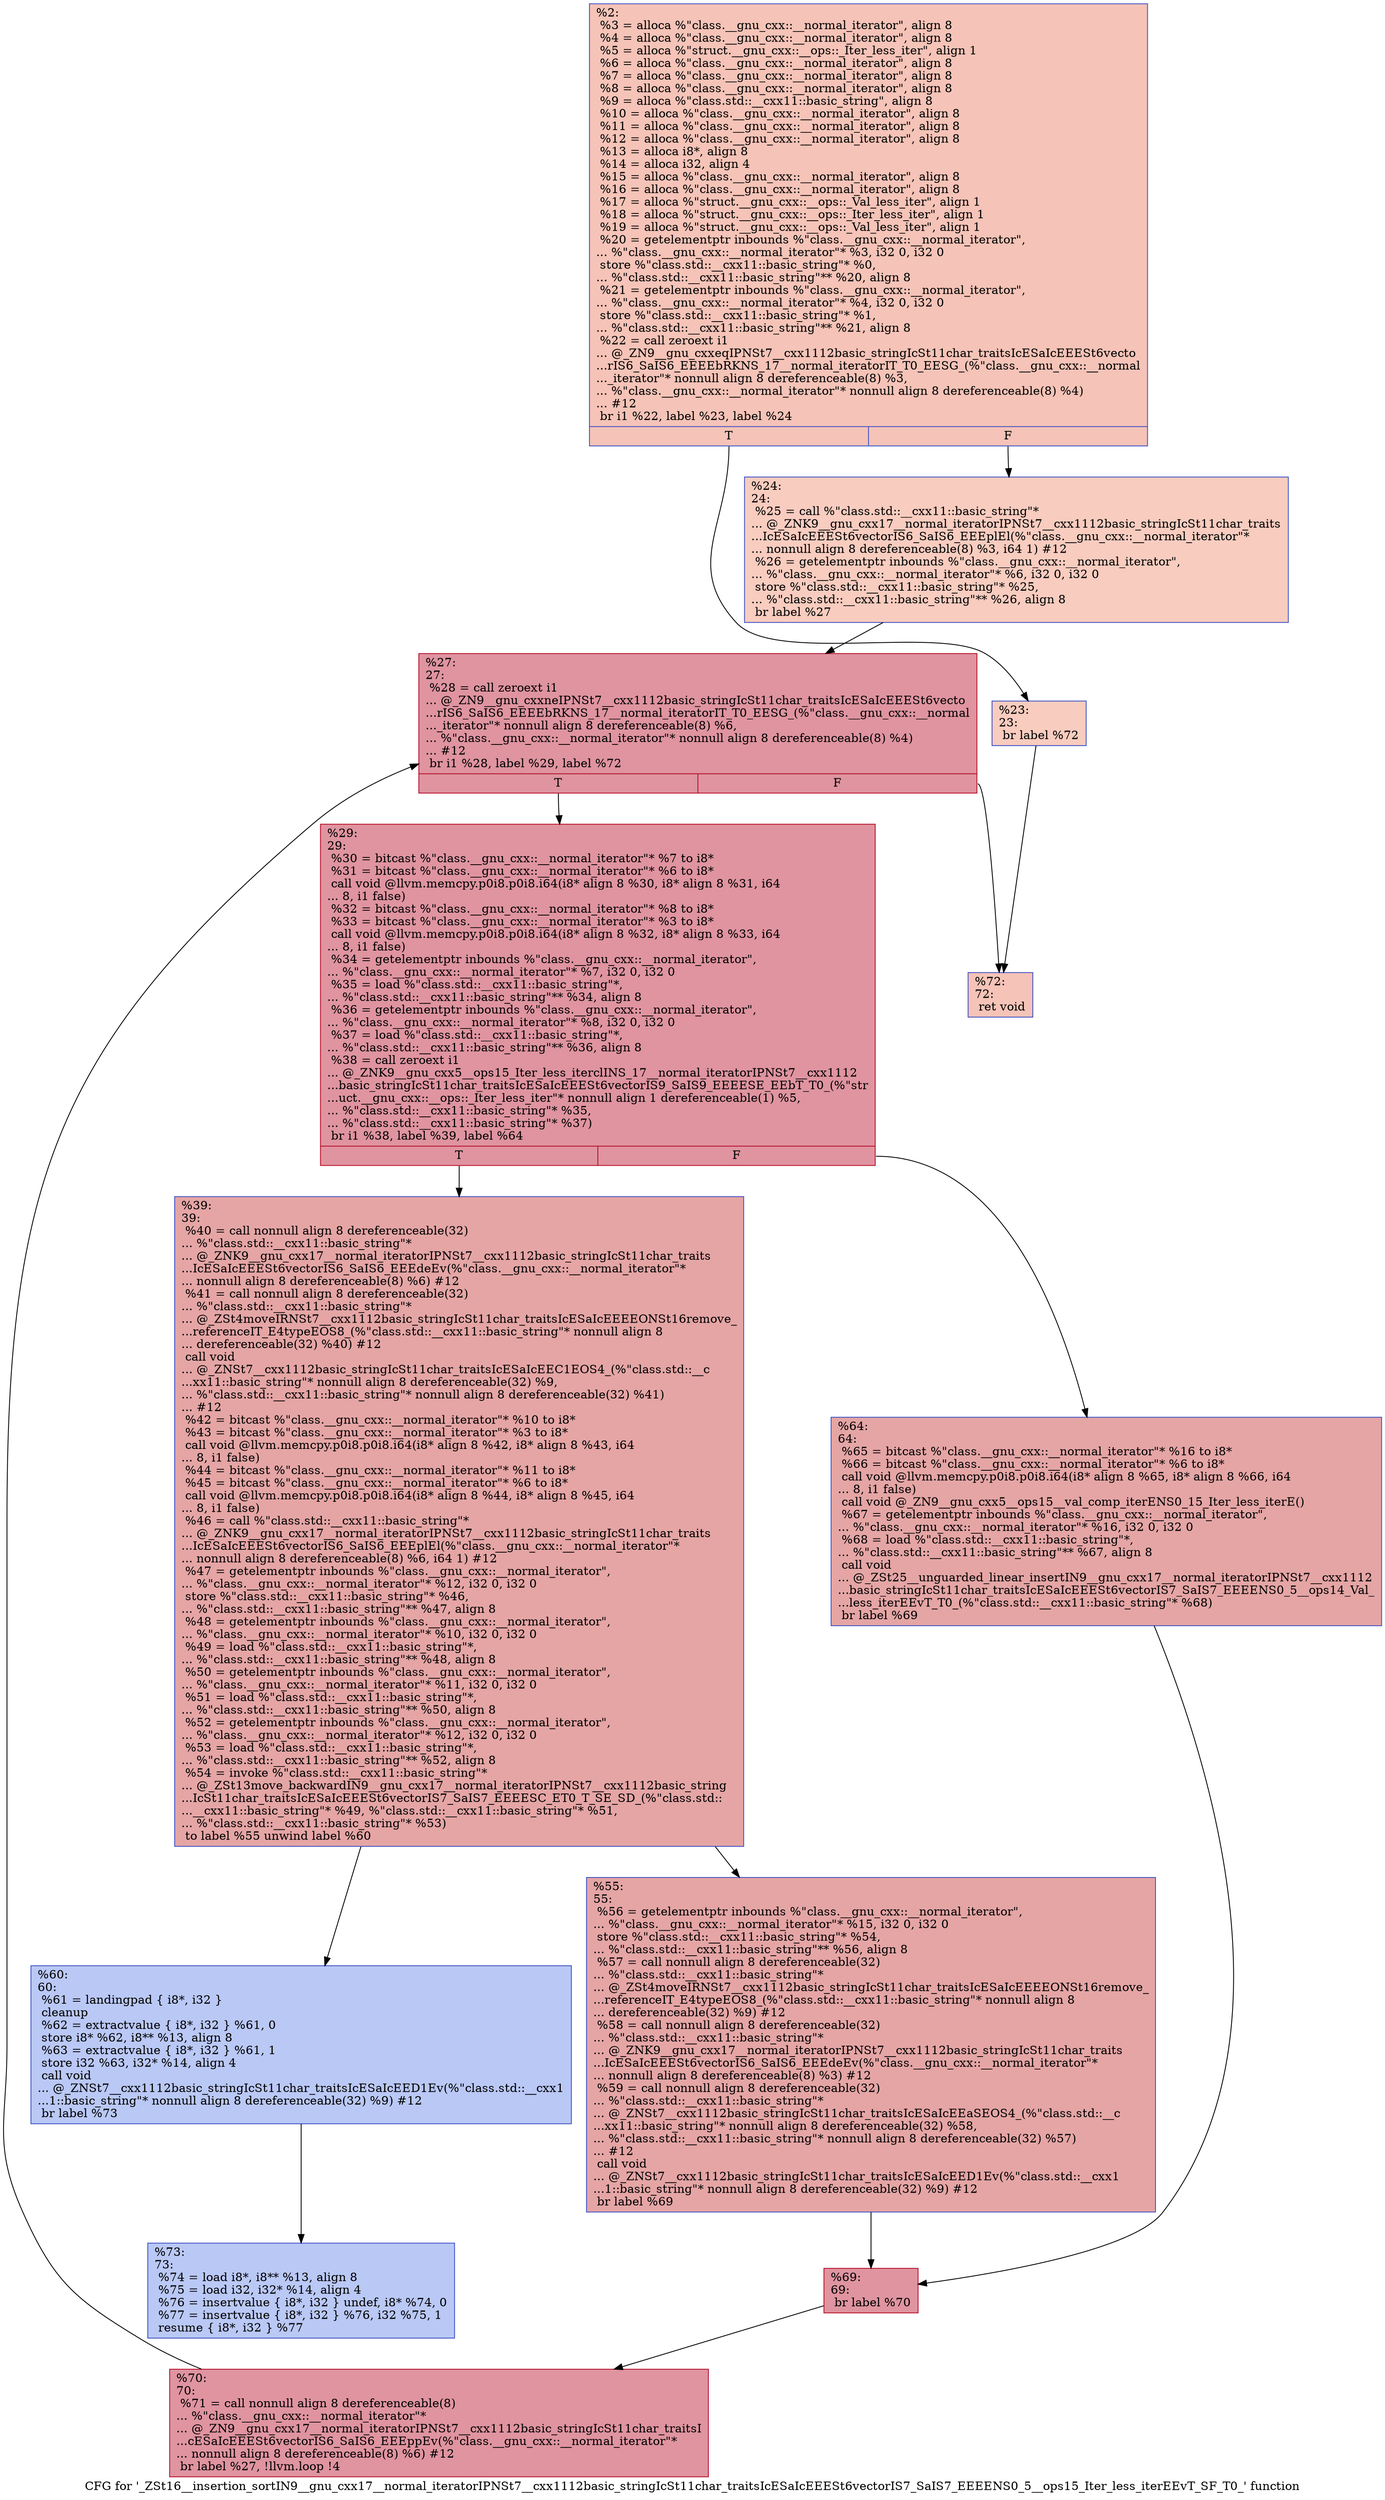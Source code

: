 digraph "CFG for '_ZSt16__insertion_sortIN9__gnu_cxx17__normal_iteratorIPNSt7__cxx1112basic_stringIcSt11char_traitsIcESaIcEEESt6vectorIS7_SaIS7_EEEENS0_5__ops15_Iter_less_iterEEvT_SF_T0_' function" {
	label="CFG for '_ZSt16__insertion_sortIN9__gnu_cxx17__normal_iteratorIPNSt7__cxx1112basic_stringIcSt11char_traitsIcESaIcEEESt6vectorIS7_SaIS7_EEEENS0_5__ops15_Iter_less_iterEEvT_SF_T0_' function";

	Node0x559261147aa0 [shape=record,color="#3d50c3ff", style=filled, fillcolor="#e8765c70",label="{%2:\l  %3 = alloca %\"class.__gnu_cxx::__normal_iterator\", align 8\l  %4 = alloca %\"class.__gnu_cxx::__normal_iterator\", align 8\l  %5 = alloca %\"struct.__gnu_cxx::__ops::_Iter_less_iter\", align 1\l  %6 = alloca %\"class.__gnu_cxx::__normal_iterator\", align 8\l  %7 = alloca %\"class.__gnu_cxx::__normal_iterator\", align 8\l  %8 = alloca %\"class.__gnu_cxx::__normal_iterator\", align 8\l  %9 = alloca %\"class.std::__cxx11::basic_string\", align 8\l  %10 = alloca %\"class.__gnu_cxx::__normal_iterator\", align 8\l  %11 = alloca %\"class.__gnu_cxx::__normal_iterator\", align 8\l  %12 = alloca %\"class.__gnu_cxx::__normal_iterator\", align 8\l  %13 = alloca i8*, align 8\l  %14 = alloca i32, align 4\l  %15 = alloca %\"class.__gnu_cxx::__normal_iterator\", align 8\l  %16 = alloca %\"class.__gnu_cxx::__normal_iterator\", align 8\l  %17 = alloca %\"struct.__gnu_cxx::__ops::_Val_less_iter\", align 1\l  %18 = alloca %\"struct.__gnu_cxx::__ops::_Iter_less_iter\", align 1\l  %19 = alloca %\"struct.__gnu_cxx::__ops::_Val_less_iter\", align 1\l  %20 = getelementptr inbounds %\"class.__gnu_cxx::__normal_iterator\",\l... %\"class.__gnu_cxx::__normal_iterator\"* %3, i32 0, i32 0\l  store %\"class.std::__cxx11::basic_string\"* %0,\l... %\"class.std::__cxx11::basic_string\"** %20, align 8\l  %21 = getelementptr inbounds %\"class.__gnu_cxx::__normal_iterator\",\l... %\"class.__gnu_cxx::__normal_iterator\"* %4, i32 0, i32 0\l  store %\"class.std::__cxx11::basic_string\"* %1,\l... %\"class.std::__cxx11::basic_string\"** %21, align 8\l  %22 = call zeroext i1\l... @_ZN9__gnu_cxxeqIPNSt7__cxx1112basic_stringIcSt11char_traitsIcESaIcEEESt6vecto\l...rIS6_SaIS6_EEEEbRKNS_17__normal_iteratorIT_T0_EESG_(%\"class.__gnu_cxx::__normal\l..._iterator\"* nonnull align 8 dereferenceable(8) %3,\l... %\"class.__gnu_cxx::__normal_iterator\"* nonnull align 8 dereferenceable(8) %4)\l... #12\l  br i1 %22, label %23, label %24\l|{<s0>T|<s1>F}}"];
	Node0x559261147aa0:s0 -> Node0x559261148510;
	Node0x559261147aa0:s1 -> Node0x559261148560;
	Node0x559261148510 [shape=record,color="#3d50c3ff", style=filled, fillcolor="#f08b6e70",label="{%23:\l23:                                               \l  br label %72\l}"];
	Node0x559261148510 -> Node0x5592611486a0;
	Node0x559261148560 [shape=record,color="#3d50c3ff", style=filled, fillcolor="#f08b6e70",label="{%24:\l24:                                               \l  %25 = call %\"class.std::__cxx11::basic_string\"*\l... @_ZNK9__gnu_cxx17__normal_iteratorIPNSt7__cxx1112basic_stringIcSt11char_traits\l...IcESaIcEEESt6vectorIS6_SaIS6_EEEplEl(%\"class.__gnu_cxx::__normal_iterator\"*\l... nonnull align 8 dereferenceable(8) %3, i64 1) #12\l  %26 = getelementptr inbounds %\"class.__gnu_cxx::__normal_iterator\",\l... %\"class.__gnu_cxx::__normal_iterator\"* %6, i32 0, i32 0\l  store %\"class.std::__cxx11::basic_string\"* %25,\l... %\"class.std::__cxx11::basic_string\"** %26, align 8\l  br label %27\l}"];
	Node0x559261148560 -> Node0x559261148950;
	Node0x559261148950 [shape=record,color="#b70d28ff", style=filled, fillcolor="#b70d2870",label="{%27:\l27:                                               \l  %28 = call zeroext i1\l... @_ZN9__gnu_cxxneIPNSt7__cxx1112basic_stringIcSt11char_traitsIcESaIcEEESt6vecto\l...rIS6_SaIS6_EEEEbRKNS_17__normal_iteratorIT_T0_EESG_(%\"class.__gnu_cxx::__normal\l..._iterator\"* nonnull align 8 dereferenceable(8) %6,\l... %\"class.__gnu_cxx::__normal_iterator\"* nonnull align 8 dereferenceable(8) %4)\l... #12\l  br i1 %28, label %29, label %72\l|{<s0>T|<s1>F}}"];
	Node0x559261148950:s0 -> Node0x559261148c60;
	Node0x559261148950:s1 -> Node0x5592611486a0;
	Node0x559261148c60 [shape=record,color="#b70d28ff", style=filled, fillcolor="#b70d2870",label="{%29:\l29:                                               \l  %30 = bitcast %\"class.__gnu_cxx::__normal_iterator\"* %7 to i8*\l  %31 = bitcast %\"class.__gnu_cxx::__normal_iterator\"* %6 to i8*\l  call void @llvm.memcpy.p0i8.p0i8.i64(i8* align 8 %30, i8* align 8 %31, i64\l... 8, i1 false)\l  %32 = bitcast %\"class.__gnu_cxx::__normal_iterator\"* %8 to i8*\l  %33 = bitcast %\"class.__gnu_cxx::__normal_iterator\"* %3 to i8*\l  call void @llvm.memcpy.p0i8.p0i8.i64(i8* align 8 %32, i8* align 8 %33, i64\l... 8, i1 false)\l  %34 = getelementptr inbounds %\"class.__gnu_cxx::__normal_iterator\",\l... %\"class.__gnu_cxx::__normal_iterator\"* %7, i32 0, i32 0\l  %35 = load %\"class.std::__cxx11::basic_string\"*,\l... %\"class.std::__cxx11::basic_string\"** %34, align 8\l  %36 = getelementptr inbounds %\"class.__gnu_cxx::__normal_iterator\",\l... %\"class.__gnu_cxx::__normal_iterator\"* %8, i32 0, i32 0\l  %37 = load %\"class.std::__cxx11::basic_string\"*,\l... %\"class.std::__cxx11::basic_string\"** %36, align 8\l  %38 = call zeroext i1\l... @_ZNK9__gnu_cxx5__ops15_Iter_less_iterclINS_17__normal_iteratorIPNSt7__cxx1112\l...basic_stringIcSt11char_traitsIcESaIcEEESt6vectorIS9_SaIS9_EEEESE_EEbT_T0_(%\"str\l...uct.__gnu_cxx::__ops::_Iter_less_iter\"* nonnull align 1 dereferenceable(1) %5,\l... %\"class.std::__cxx11::basic_string\"* %35,\l... %\"class.std::__cxx11::basic_string\"* %37)\l  br i1 %38, label %39, label %64\l|{<s0>T|<s1>F}}"];
	Node0x559261148c60:s0 -> Node0x5592611496c0;
	Node0x559261148c60:s1 -> Node0x559261149710;
	Node0x5592611496c0 [shape=record,color="#3d50c3ff", style=filled, fillcolor="#c5333470",label="{%39:\l39:                                               \l  %40 = call nonnull align 8 dereferenceable(32)\l... %\"class.std::__cxx11::basic_string\"*\l... @_ZNK9__gnu_cxx17__normal_iteratorIPNSt7__cxx1112basic_stringIcSt11char_traits\l...IcESaIcEEESt6vectorIS6_SaIS6_EEEdeEv(%\"class.__gnu_cxx::__normal_iterator\"*\l... nonnull align 8 dereferenceable(8) %6) #12\l  %41 = call nonnull align 8 dereferenceable(32)\l... %\"class.std::__cxx11::basic_string\"*\l... @_ZSt4moveIRNSt7__cxx1112basic_stringIcSt11char_traitsIcESaIcEEEEONSt16remove_\l...referenceIT_E4typeEOS8_(%\"class.std::__cxx11::basic_string\"* nonnull align 8\l... dereferenceable(32) %40) #12\l  call void\l... @_ZNSt7__cxx1112basic_stringIcSt11char_traitsIcESaIcEEC1EOS4_(%\"class.std::__c\l...xx11::basic_string\"* nonnull align 8 dereferenceable(32) %9,\l... %\"class.std::__cxx11::basic_string\"* nonnull align 8 dereferenceable(32) %41)\l... #12\l  %42 = bitcast %\"class.__gnu_cxx::__normal_iterator\"* %10 to i8*\l  %43 = bitcast %\"class.__gnu_cxx::__normal_iterator\"* %3 to i8*\l  call void @llvm.memcpy.p0i8.p0i8.i64(i8* align 8 %42, i8* align 8 %43, i64\l... 8, i1 false)\l  %44 = bitcast %\"class.__gnu_cxx::__normal_iterator\"* %11 to i8*\l  %45 = bitcast %\"class.__gnu_cxx::__normal_iterator\"* %6 to i8*\l  call void @llvm.memcpy.p0i8.p0i8.i64(i8* align 8 %44, i8* align 8 %45, i64\l... 8, i1 false)\l  %46 = call %\"class.std::__cxx11::basic_string\"*\l... @_ZNK9__gnu_cxx17__normal_iteratorIPNSt7__cxx1112basic_stringIcSt11char_traits\l...IcESaIcEEESt6vectorIS6_SaIS6_EEEplEl(%\"class.__gnu_cxx::__normal_iterator\"*\l... nonnull align 8 dereferenceable(8) %6, i64 1) #12\l  %47 = getelementptr inbounds %\"class.__gnu_cxx::__normal_iterator\",\l... %\"class.__gnu_cxx::__normal_iterator\"* %12, i32 0, i32 0\l  store %\"class.std::__cxx11::basic_string\"* %46,\l... %\"class.std::__cxx11::basic_string\"** %47, align 8\l  %48 = getelementptr inbounds %\"class.__gnu_cxx::__normal_iterator\",\l... %\"class.__gnu_cxx::__normal_iterator\"* %10, i32 0, i32 0\l  %49 = load %\"class.std::__cxx11::basic_string\"*,\l... %\"class.std::__cxx11::basic_string\"** %48, align 8\l  %50 = getelementptr inbounds %\"class.__gnu_cxx::__normal_iterator\",\l... %\"class.__gnu_cxx::__normal_iterator\"* %11, i32 0, i32 0\l  %51 = load %\"class.std::__cxx11::basic_string\"*,\l... %\"class.std::__cxx11::basic_string\"** %50, align 8\l  %52 = getelementptr inbounds %\"class.__gnu_cxx::__normal_iterator\",\l... %\"class.__gnu_cxx::__normal_iterator\"* %12, i32 0, i32 0\l  %53 = load %\"class.std::__cxx11::basic_string\"*,\l... %\"class.std::__cxx11::basic_string\"** %52, align 8\l  %54 = invoke %\"class.std::__cxx11::basic_string\"*\l... @_ZSt13move_backwardIN9__gnu_cxx17__normal_iteratorIPNSt7__cxx1112basic_string\l...IcSt11char_traitsIcESaIcEEESt6vectorIS7_SaIS7_EEEESC_ET0_T_SE_SD_(%\"class.std::\l...__cxx11::basic_string\"* %49, %\"class.std::__cxx11::basic_string\"* %51,\l... %\"class.std::__cxx11::basic_string\"* %53)\l          to label %55 unwind label %60\l}"];
	Node0x5592611496c0 -> Node0x55926114a4e0;
	Node0x5592611496c0 -> Node0x55926114a530;
	Node0x55926114a4e0 [shape=record,color="#3d50c3ff", style=filled, fillcolor="#c5333470",label="{%55:\l55:                                               \l  %56 = getelementptr inbounds %\"class.__gnu_cxx::__normal_iterator\",\l... %\"class.__gnu_cxx::__normal_iterator\"* %15, i32 0, i32 0\l  store %\"class.std::__cxx11::basic_string\"* %54,\l... %\"class.std::__cxx11::basic_string\"** %56, align 8\l  %57 = call nonnull align 8 dereferenceable(32)\l... %\"class.std::__cxx11::basic_string\"*\l... @_ZSt4moveIRNSt7__cxx1112basic_stringIcSt11char_traitsIcESaIcEEEEONSt16remove_\l...referenceIT_E4typeEOS8_(%\"class.std::__cxx11::basic_string\"* nonnull align 8\l... dereferenceable(32) %9) #12\l  %58 = call nonnull align 8 dereferenceable(32)\l... %\"class.std::__cxx11::basic_string\"*\l... @_ZNK9__gnu_cxx17__normal_iteratorIPNSt7__cxx1112basic_stringIcSt11char_traits\l...IcESaIcEEESt6vectorIS6_SaIS6_EEEdeEv(%\"class.__gnu_cxx::__normal_iterator\"*\l... nonnull align 8 dereferenceable(8) %3) #12\l  %59 = call nonnull align 8 dereferenceable(32)\l... %\"class.std::__cxx11::basic_string\"*\l... @_ZNSt7__cxx1112basic_stringIcSt11char_traitsIcESaIcEEaSEOS4_(%\"class.std::__c\l...xx11::basic_string\"* nonnull align 8 dereferenceable(32) %58,\l... %\"class.std::__cxx11::basic_string\"* nonnull align 8 dereferenceable(32) %57)\l... #12\l  call void\l... @_ZNSt7__cxx1112basic_stringIcSt11char_traitsIcESaIcEED1Ev(%\"class.std::__cxx1\l...1::basic_string\"* nonnull align 8 dereferenceable(32) %9) #12\l  br label %69\l}"];
	Node0x55926114a4e0 -> Node0x55926114ab60;
	Node0x55926114a530 [shape=record,color="#3d50c3ff", style=filled, fillcolor="#6282ea70",label="{%60:\l60:                                               \l  %61 = landingpad \{ i8*, i32 \}\l          cleanup\l  %62 = extractvalue \{ i8*, i32 \} %61, 0\l  store i8* %62, i8** %13, align 8\l  %63 = extractvalue \{ i8*, i32 \} %61, 1\l  store i32 %63, i32* %14, align 4\l  call void\l... @_ZNSt7__cxx1112basic_stringIcSt11char_traitsIcESaIcEED1Ev(%\"class.std::__cxx1\l...1::basic_string\"* nonnull align 8 dereferenceable(32) %9) #12\l  br label %73\l}"];
	Node0x55926114a530 -> Node0x55926114b080;
	Node0x559261149710 [shape=record,color="#3d50c3ff", style=filled, fillcolor="#c5333470",label="{%64:\l64:                                               \l  %65 = bitcast %\"class.__gnu_cxx::__normal_iterator\"* %16 to i8*\l  %66 = bitcast %\"class.__gnu_cxx::__normal_iterator\"* %6 to i8*\l  call void @llvm.memcpy.p0i8.p0i8.i64(i8* align 8 %65, i8* align 8 %66, i64\l... 8, i1 false)\l  call void @_ZN9__gnu_cxx5__ops15__val_comp_iterENS0_15_Iter_less_iterE()\l  %67 = getelementptr inbounds %\"class.__gnu_cxx::__normal_iterator\",\l... %\"class.__gnu_cxx::__normal_iterator\"* %16, i32 0, i32 0\l  %68 = load %\"class.std::__cxx11::basic_string\"*,\l... %\"class.std::__cxx11::basic_string\"** %67, align 8\l  call void\l... @_ZSt25__unguarded_linear_insertIN9__gnu_cxx17__normal_iteratorIPNSt7__cxx1112\l...basic_stringIcSt11char_traitsIcESaIcEEESt6vectorIS7_SaIS7_EEEENS0_5__ops14_Val_\l...less_iterEEvT_T0_(%\"class.std::__cxx11::basic_string\"* %68)\l  br label %69\l}"];
	Node0x559261149710 -> Node0x55926114ab60;
	Node0x55926114ab60 [shape=record,color="#b70d28ff", style=filled, fillcolor="#b70d2870",label="{%69:\l69:                                               \l  br label %70\l}"];
	Node0x55926114ab60 -> Node0x55926114bb10;
	Node0x55926114bb10 [shape=record,color="#b70d28ff", style=filled, fillcolor="#b70d2870",label="{%70:\l70:                                               \l  %71 = call nonnull align 8 dereferenceable(8)\l... %\"class.__gnu_cxx::__normal_iterator\"*\l... @_ZN9__gnu_cxx17__normal_iteratorIPNSt7__cxx1112basic_stringIcSt11char_traitsI\l...cESaIcEEESt6vectorIS6_SaIS6_EEEppEv(%\"class.__gnu_cxx::__normal_iterator\"*\l... nonnull align 8 dereferenceable(8) %6) #12\l  br label %27, !llvm.loop !4\l}"];
	Node0x55926114bb10 -> Node0x559261148950;
	Node0x5592611486a0 [shape=record,color="#3d50c3ff", style=filled, fillcolor="#e8765c70",label="{%72:\l72:                                               \l  ret void\l}"];
	Node0x55926114b080 [shape=record,color="#3d50c3ff", style=filled, fillcolor="#6282ea70",label="{%73:\l73:                                               \l  %74 = load i8*, i8** %13, align 8\l  %75 = load i32, i32* %14, align 4\l  %76 = insertvalue \{ i8*, i32 \} undef, i8* %74, 0\l  %77 = insertvalue \{ i8*, i32 \} %76, i32 %75, 1\l  resume \{ i8*, i32 \} %77\l}"];
}
